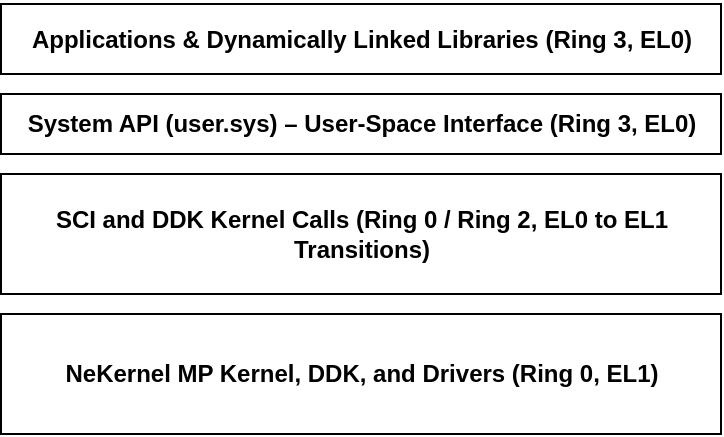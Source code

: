 <mxfile>
    <diagram name="Page-1" id="lDkK2i6CeL2VbSOVDvrP">
        <mxGraphModel dx="1144" dy="698" grid="1" gridSize="10" guides="1" tooltips="1" connect="1" arrows="1" fold="1" page="1" pageScale="1" pageWidth="827" pageHeight="1169" math="0" shadow="0">
            <root>
                <mxCell id="0"/>
                <mxCell id="1" parent="0"/>
                <mxCell id="ifhO3zQZNW-sXvZMTmu8-2" value="&lt;p class=&quot;p1&quot;&gt;&lt;b&gt;System API (user.sys&lt;/b&gt;&lt;b style=&quot;background-color: transparent;&quot;&gt;) – User-Space Interface (Ring 3, EL0)&lt;/b&gt;&lt;/p&gt;" style="rounded=0;whiteSpace=wrap;html=1;" parent="1" vertex="1">
                    <mxGeometry x="235.5" y="340" width="360" height="30" as="geometry"/>
                </mxCell>
                <mxCell id="ifhO3zQZNW-sXvZMTmu8-3" value="&lt;p class=&quot;p1&quot;&gt;&lt;b&gt;Applications &amp;amp; Dynamically Linked Libraries (Ring 3, EL0)&lt;/b&gt;&lt;/p&gt;" style="rounded=0;whiteSpace=wrap;html=1;" parent="1" vertex="1">
                    <mxGeometry x="235.5" y="295" width="360" height="35" as="geometry"/>
                </mxCell>
                <mxCell id="ifhO3zQZNW-sXvZMTmu8-13" value="&lt;p class=&quot;p1&quot;&gt;&lt;b&gt;NeKernel MP Kernel, DDK, and Drivers (Ring 0, EL1)&lt;/b&gt;&lt;/p&gt;" style="rounded=0;whiteSpace=wrap;html=1;" parent="1" vertex="1">
                    <mxGeometry x="235.5" y="450" width="360" height="60" as="geometry"/>
                </mxCell>
                <mxCell id="4" value="&lt;p class=&quot;p1&quot;&gt;&lt;b&gt;SCI and DDK Kernel Calls (Ring 0 / Ring 2, EL0 to EL1 Transitions)&lt;/b&gt;&lt;/p&gt;" style="rounded=0;whiteSpace=wrap;html=1;" parent="1" vertex="1">
                    <mxGeometry x="235.5" y="380" width="360" height="60" as="geometry"/>
                </mxCell>
            </root>
        </mxGraphModel>
    </diagram>
</mxfile>